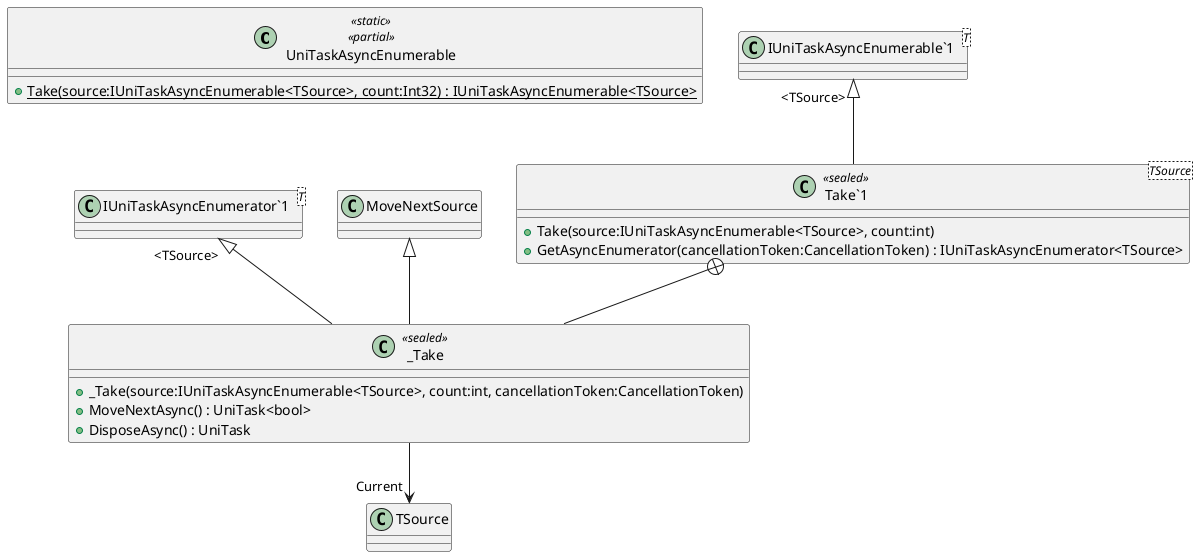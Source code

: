 @startuml
class UniTaskAsyncEnumerable <<static>> <<partial>> {
    + {static} Take(source:IUniTaskAsyncEnumerable<TSource>, count:Int32) : IUniTaskAsyncEnumerable<TSource>
}
class "Take`1"<TSource> <<sealed>> {
    + Take(source:IUniTaskAsyncEnumerable<TSource>, count:int)
    + GetAsyncEnumerator(cancellationToken:CancellationToken) : IUniTaskAsyncEnumerator<TSource>
}
class "IUniTaskAsyncEnumerable`1"<T> {
}
class _Take <<sealed>> {
    + _Take(source:IUniTaskAsyncEnumerable<TSource>, count:int, cancellationToken:CancellationToken)
    + MoveNextAsync() : UniTask<bool>
    + DisposeAsync() : UniTask
}
class "IUniTaskAsyncEnumerator`1"<T> {
}
"IUniTaskAsyncEnumerable`1" "<TSource>" <|-- "Take`1"
"Take`1" +-- _Take
MoveNextSource <|-- _Take
"IUniTaskAsyncEnumerator`1" "<TSource>" <|-- _Take
_Take --> "Current" TSource
@enduml
